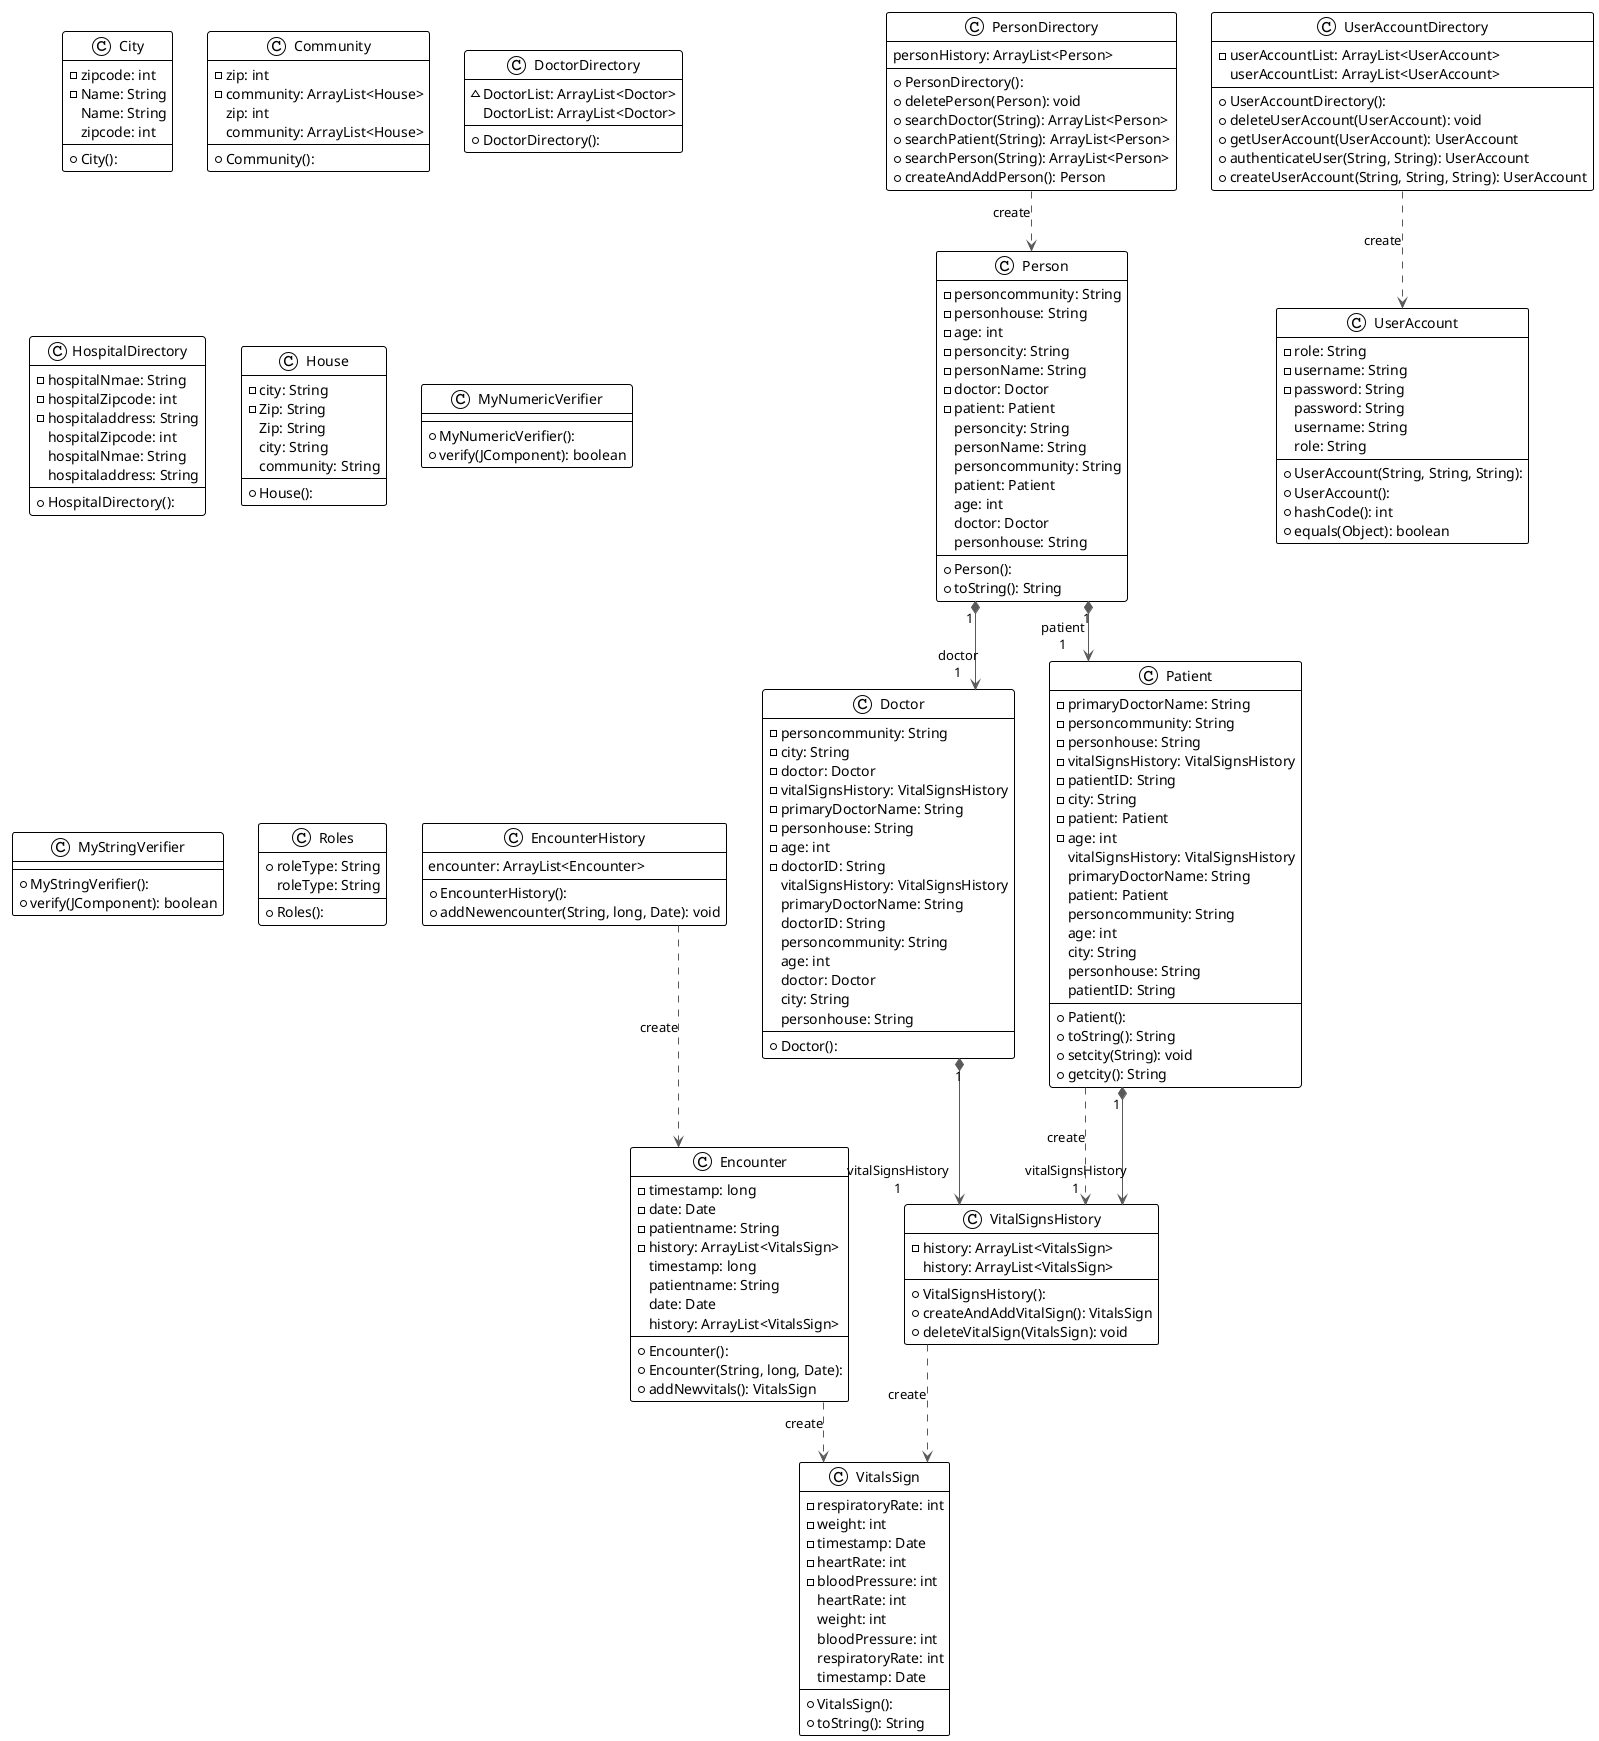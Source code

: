 @startuml

!theme plain
top to bottom direction
skinparam linetype ortho

class City {
  + City(): 
  - zipcode: int
  - Name: String
   Name: String
   zipcode: int
}
class Community {
  + Community(): 
  - zip: int
  - community: ArrayList<House>
   zip: int
   community: ArrayList<House>
}
class Doctor {
  + Doctor(): 
  - personcommunity: String
  - city: String
  - doctor: Doctor
  - vitalSignsHistory: VitalSignsHistory
  - primaryDoctorName: String
  - personhouse: String
  - age: int
  - doctorID: String
   vitalSignsHistory: VitalSignsHistory
   primaryDoctorName: String
   doctorID: String
   personcommunity: String
   age: int
   doctor: Doctor
   city: String
   personhouse: String
}
class DoctorDirectory {
  + DoctorDirectory(): 
  ~ DoctorList: ArrayList<Doctor>
   DoctorList: ArrayList<Doctor>
}
class Encounter {
  + Encounter(): 
  + Encounter(String, long, Date): 
  - timestamp: long
  - date: Date
  - patientname: String
  - history: ArrayList<VitalsSign>
  + addNewvitals(): VitalsSign
   timestamp: long
   patientname: String
   date: Date
   history: ArrayList<VitalsSign>
}
class EncounterHistory {
  + EncounterHistory(): 
  + addNewencounter(String, long, Date): void
   encounter: ArrayList<Encounter>
}
class HospitalDirectory {
  + HospitalDirectory(): 
  - hospitalNmae: String
  - hospitalZipcode: int
  - hospitaladdress: String
   hospitalZipcode: int
   hospitalNmae: String
   hospitaladdress: String
}
class House {
  + House(): 
  - city: String
  - Zip: String
   Zip: String
   city: String
   community: String
}
class MyNumericVerifier {
  + MyNumericVerifier(): 
  + verify(JComponent): boolean
}
class MyStringVerifier {
  + MyStringVerifier(): 
  + verify(JComponent): boolean
}
class Patient {
  + Patient(): 
  - primaryDoctorName: String
  - personcommunity: String
  - personhouse: String
  - vitalSignsHistory: VitalSignsHistory
  - patientID: String
  - city: String
  - patient: Patient
  - age: int
  + toString(): String
  + setcity(String): void
  + getcity(): String
   vitalSignsHistory: VitalSignsHistory
   primaryDoctorName: String
   patient: Patient
   personcommunity: String
   age: int
   city: String
   personhouse: String
   patientID: String
}
class Person {
  + Person(): 
  - personcommunity: String
  - personhouse: String
  - age: int
  - personcity: String
  - personName: String
  - doctor: Doctor
  - patient: Patient
  + toString(): String
   personcity: String
   personName: String
   personcommunity: String
   patient: Patient
   age: int
   doctor: Doctor
   personhouse: String
}
class PersonDirectory {
  + PersonDirectory(): 
  + deletePerson(Person): void
  + searchDoctor(String): ArrayList<Person>
  + searchPatient(String): ArrayList<Person>
  + searchPerson(String): ArrayList<Person>
  + createAndAddPerson(): Person
   personHistory: ArrayList<Person>
}
class Roles {
  + Roles(): 
  + roleType: String
   roleType: String
}
class UserAccount {
  + UserAccount(String, String, String): 
  + UserAccount(): 
  - role: String
  - username: String
  - password: String
  + hashCode(): int
  + equals(Object): boolean
   password: String
   username: String
   role: String
}
class UserAccountDirectory {
  + UserAccountDirectory(): 
  - userAccountList: ArrayList<UserAccount>
  + deleteUserAccount(UserAccount): void
  + getUserAccount(UserAccount): UserAccount
  + authenticateUser(String, String): UserAccount
  + createUserAccount(String, String, String): UserAccount
   userAccountList: ArrayList<UserAccount>
}
class VitalSignsHistory {
  + VitalSignsHistory(): 
  - history: ArrayList<VitalsSign>
  + createAndAddVitalSign(): VitalsSign
  + deleteVitalSign(VitalsSign): void
   history: ArrayList<VitalsSign>
}
class VitalsSign {
  + VitalsSign(): 
  - respiratoryRate: int
  - weight: int
  - timestamp: Date
  - heartRate: int
  - bloodPressure: int
  + toString(): String
   heartRate: int
   weight: int
   bloodPressure: int
   respiratoryRate: int
   timestamp: Date
}

Doctor               "1" *-[#595959,plain]-> "vitalSignsHistory\n1" VitalSignsHistory    
Encounter             -[#595959,dashed]->  VitalsSign           : "«create»"
EncounterHistory      -[#595959,dashed]->  Encounter            : "«create»"
Patient               -[#595959,dashed]->  VitalSignsHistory    : "«create»"
Patient              "1" *-[#595959,plain]-> "vitalSignsHistory\n1" VitalSignsHistory    
Person               "1" *-[#595959,plain]-> "doctor\n1" Doctor               
Person               "1" *-[#595959,plain]-> "patient\n1" Patient              
PersonDirectory       -[#595959,dashed]->  Person               : "«create»"
UserAccountDirectory  -[#595959,dashed]->  UserAccount          : "«create»"
VitalSignsHistory     -[#595959,dashed]->  VitalsSign           : "«create»"
@enduml
